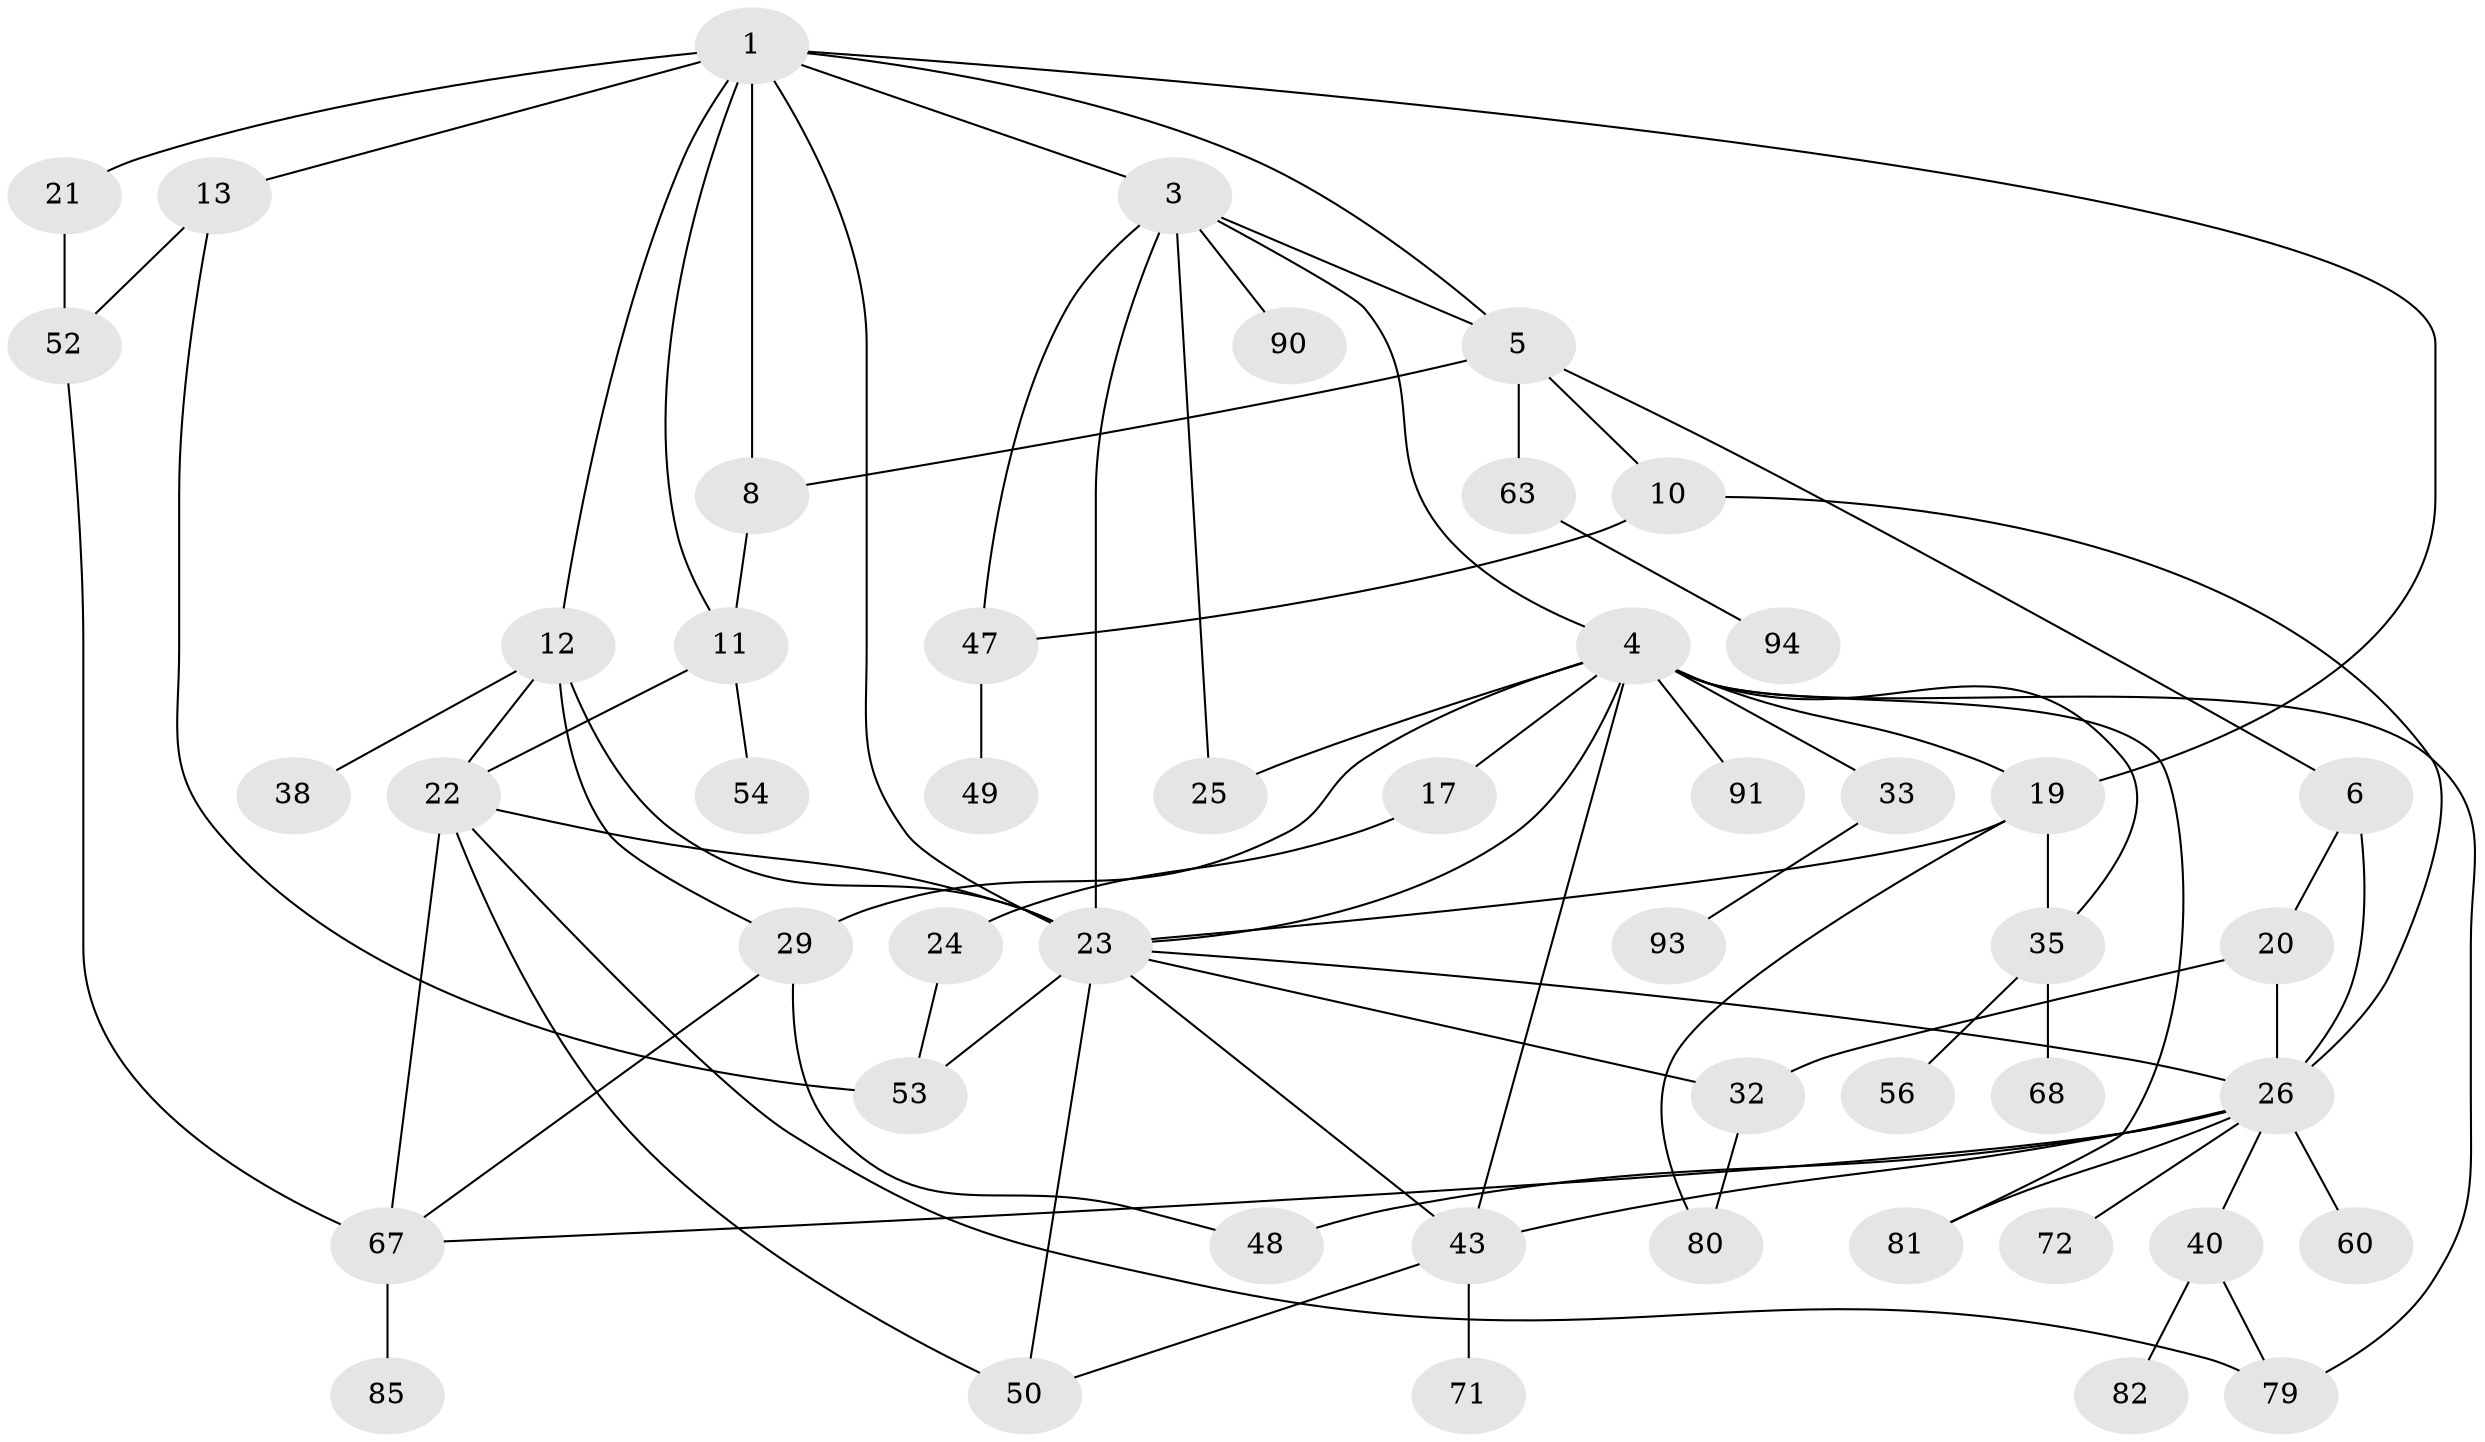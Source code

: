 // original degree distribution, {5: 0.07142857142857142, 7: 0.030612244897959183, 3: 0.24489795918367346, 2: 0.30612244897959184, 4: 0.10204081632653061, 6: 0.02040816326530612, 1: 0.22448979591836735}
// Generated by graph-tools (version 1.1) at 2025/13/03/09/25 04:13:25]
// undirected, 49 vertices, 81 edges
graph export_dot {
graph [start="1"]
  node [color=gray90,style=filled];
  1 [super="+2+15+76"];
  3;
  4 [super="+37+77+36+7"];
  5 [super="+34"];
  6;
  8 [super="+57"];
  10;
  11;
  12 [super="+16+18"];
  13;
  17;
  19 [super="+31"];
  20;
  21;
  22 [super="+96+44+69"];
  23 [super="+46+61+27"];
  24;
  25;
  26 [super="+28"];
  29 [super="+64"];
  32 [super="+74+84"];
  33;
  35 [super="+62"];
  38 [super="+51"];
  40;
  43 [super="+58+65"];
  47 [super="+66"];
  48 [super="+89"];
  49;
  50;
  52;
  53 [super="+55+86+78"];
  54;
  56;
  60;
  63;
  67 [super="+73+75"];
  68;
  71;
  72;
  79 [super="+87"];
  80;
  81;
  82;
  85;
  90;
  91;
  93 [super="+95"];
  94;
  1 -- 11;
  1 -- 13;
  1 -- 3;
  1 -- 21;
  1 -- 5;
  1 -- 12;
  1 -- 8;
  1 -- 19;
  1 -- 23;
  3 -- 4;
  3 -- 25;
  3 -- 47;
  3 -- 90;
  3 -- 5;
  3 -- 23;
  4 -- 81;
  4 -- 43;
  4 -- 91;
  4 -- 29;
  4 -- 19;
  4 -- 79;
  4 -- 33;
  4 -- 17;
  4 -- 35;
  4 -- 23;
  4 -- 25;
  5 -- 6;
  5 -- 8;
  5 -- 10;
  5 -- 63;
  6 -- 20;
  6 -- 26;
  8 -- 11;
  10 -- 26;
  10 -- 47;
  11 -- 54;
  11 -- 22;
  12 -- 22;
  12 -- 29;
  12 -- 38;
  12 -- 23;
  13 -- 52;
  13 -- 53;
  17 -- 24;
  19 -- 80;
  19 -- 35;
  19 -- 23;
  20 -- 32;
  20 -- 26;
  21 -- 52;
  22 -- 50;
  22 -- 67;
  22 -- 79;
  22 -- 23 [weight=2];
  23 -- 26;
  23 -- 43;
  23 -- 53;
  23 -- 32;
  23 -- 50;
  24 -- 53;
  26 -- 67;
  26 -- 72;
  26 -- 40;
  26 -- 43;
  26 -- 48;
  26 -- 81;
  26 -- 60;
  29 -- 48;
  29 -- 67;
  32 -- 80;
  33 -- 93;
  35 -- 56;
  35 -- 68;
  40 -- 79;
  40 -- 82;
  43 -- 50;
  43 -- 71;
  47 -- 49;
  52 -- 67;
  63 -- 94;
  67 -- 85;
}
